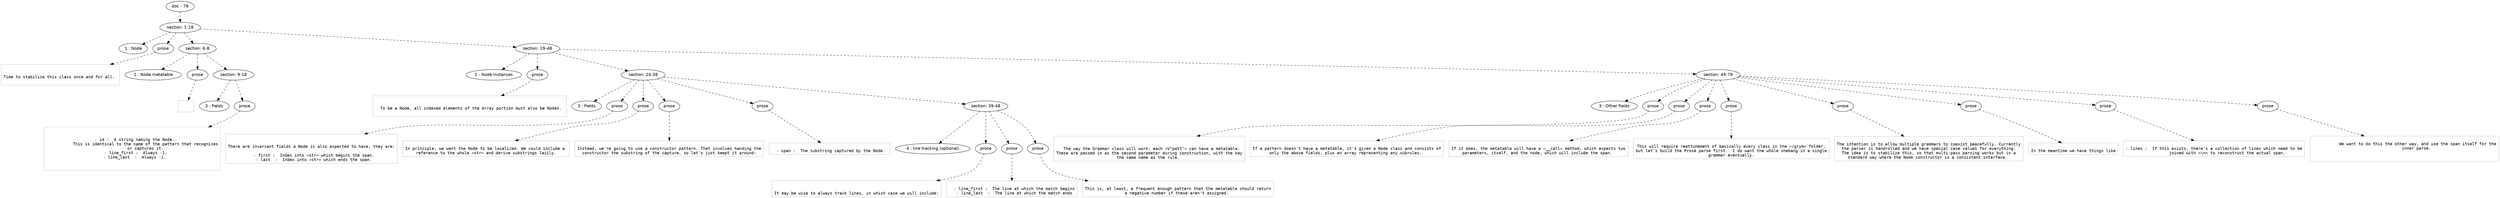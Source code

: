 digraph hierarchy {

node [fontname=Helvetica]
edge [style=dashed]

doc_0 [label="doc - 79"]


doc_0 -> { section_1}
{rank=same; section_1}

section_1 [label="section: 1-18"]


section_1 -> { header_2 prose_3 section_4 section_5}
{rank=same; header_2 prose_3 section_4 section_5}

header_2 [label="1 : Node"]

prose_3 [label="prose"]

section_4 [label="section: 6-8"]

section_5 [label="section: 19-48"]


prose_3 -> leaf_6
leaf_6  [color=Gray,shape=rectangle,fontname=Inconsolata,label="

Time to stabilize this class once and for all. 

"]
section_4 -> { header_7 prose_8 section_9}
{rank=same; header_7 prose_8 section_9}

header_7 [label="2 : Node metatable"]

prose_8 [label="prose"]

section_9 [label="section: 9-18"]


prose_8 -> leaf_10
leaf_10  [color=Gray,shape=rectangle,fontname=Inconsolata,label="

"]
section_9 -> { header_11 prose_12}
{rank=same; header_11 prose_12}

header_11 [label="3 : Fields"]

prose_12 [label="prose"]


prose_12 -> leaf_13
leaf_13  [color=Gray,shape=rectangle,fontname=Inconsolata,label="

   - id :  A string naming the Node. 
           This is identical to the name of the pattern that recognizes
           or captures it.
   - line_first :  Always -1.
   - line_last  :  Always -1. 


"]
section_5 -> { header_14 prose_15 section_16 section_17}
{rank=same; header_14 prose_15 section_16 section_17}

header_14 [label="2 : Node Instances"]

prose_15 [label="prose"]

section_16 [label="section: 24-38"]

section_17 [label="section: 49-79"]


prose_15 -> leaf_18
leaf_18  [color=Gray,shape=rectangle,fontname=Inconsolata,label="

  To be a Node, all indexed elements of the Array portion must also be Nodes. 

"]
section_16 -> { header_19 prose_20 prose_21 prose_22 prose_23 section_24}
{rank=same; header_19 prose_20 prose_21 prose_22 prose_23 section_24}

header_19 [label="3 : Fields"]

prose_20 [label="prose"]

prose_21 [label="prose"]

prose_22 [label="prose"]

prose_23 [label="prose"]

section_24 [label="section: 39-48"]


prose_20 -> leaf_25
leaf_25  [color=Gray,shape=rectangle,fontname=Inconsolata,label="

There are invariant fields a Node is also expected to have, they are:
 
  - first :  Index into =str= which begins the span.
  - last  :  Index into =str= which ends the span.
"]
prose_21 -> leaf_26
leaf_26  [color=Gray,shape=rectangle,fontname=Inconsolata,label="
In principle, we want the Node to be localized. We could include a 
reference to the whole =str= and derive substrings lazily.
"]
prose_22 -> leaf_27
leaf_27  [color=Gray,shape=rectangle,fontname=Inconsolata,label="
Instead, we're going to use a constructor pattern. That involves handing the
constructor the substring of the capture, so let's just keept it around:
"]
prose_23 -> leaf_28
leaf_28  [color=Gray,shape=rectangle,fontname=Inconsolata,label="
  - span :  The substring captured by the Node. 
"]
section_24 -> { header_29 prose_30 prose_31 prose_32}
{rank=same; header_29 prose_30 prose_31 prose_32}

header_29 [label="4 : line tracking (optional)"]

prose_30 [label="prose"]

prose_31 [label="prose"]

prose_32 [label="prose"]


prose_30 -> leaf_33
leaf_33  [color=Gray,shape=rectangle,fontname=Inconsolata,label="

It may be wise to always track lines, in which case we will include:
"]
prose_31 -> leaf_34
leaf_34  [color=Gray,shape=rectangle,fontname=Inconsolata,label="
  - line_first :  The line at which the match begins
  - line_last  :  The line at which the match ends
"]
prose_32 -> leaf_35
leaf_35  [color=Gray,shape=rectangle,fontname=Inconsolata,label="
This is, at least, a frequent enough pattern that the metatable should return
a negative number if these aren't assigned. 
"]
section_17 -> { header_36 prose_37 prose_38 prose_39 prose_40 prose_41 prose_42 prose_43 prose_44}
{rank=same; header_36 prose_37 prose_38 prose_39 prose_40 prose_41 prose_42 prose_43 prose_44}

header_36 [label="3 : Other fields"]

prose_37 [label="prose"]

prose_38 [label="prose"]

prose_39 [label="prose"]

prose_40 [label="prose"]

prose_41 [label="prose"]

prose_42 [label="prose"]

prose_43 [label="prose"]

prose_44 [label="prose"]


prose_37 -> leaf_45
leaf_45  [color=Gray,shape=rectangle,fontname=Inconsolata,label="

  The way the Grammar class will work: each =V\"patt\"= can have a metatable.
These are passed in as the second parameter during construction, with the key
the same name as the rule. 
"]
prose_38 -> leaf_46
leaf_46  [color=Gray,shape=rectangle,fontname=Inconsolata,label="
If a pattern doesn't have a metatable, it's given a Node class and consists of
only the above fields, plus an array representing any subrules. 
"]
prose_39 -> leaf_47
leaf_47  [color=Gray,shape=rectangle,fontname=Inconsolata,label="
If it does, the metatable will have a =__call= method, which expects two
parameters, itself, and the node, which will include the span. 
"]
prose_40 -> leaf_48
leaf_48  [color=Gray,shape=rectangle,fontname=Inconsolata,label="
This will require reattunement of basically every class in the =/grym= folder,
but let's build the Prose parse first.  I do want the whole shebang in a single
grammar eventually.
"]
prose_41 -> leaf_49
leaf_49  [color=Gray,shape=rectangle,fontname=Inconsolata,label="
The intention is to allow multiple grammars to coexist peacefully. Currently
the parser is handrolled and we have special case values for everything.
The idea is to stabilize this, so that multi-pass parsing works but in a
standard way where the Node constructor is a consistent interface. 
"]
prose_42 -> leaf_50
leaf_50  [color=Gray,shape=rectangle,fontname=Inconsolata,label="
In the meantime we have things like
"]
prose_43 -> leaf_51
leaf_51  [color=Gray,shape=rectangle,fontname=Inconsolata,label="
- lines :  If this exists, there's a collection of lines which need to be
           joined with =\\n= to reconstruct the actual span.
"]
prose_44 -> leaf_52
leaf_52  [color=Gray,shape=rectangle,fontname=Inconsolata,label="
           We want to do this the other way, and use the span itself for the
           inner parse. 


"]

}
